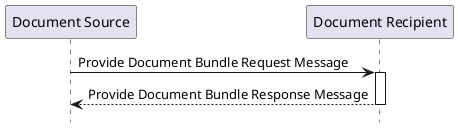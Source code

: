 @startuml
hide footbox

participant "Document Source" as S
participant "Document Recipient" as R

S -> R : Provide Document Bundle Request Message
activate R
R --> S : Provide Document Bundle Response Message
deactivate R


@enduml